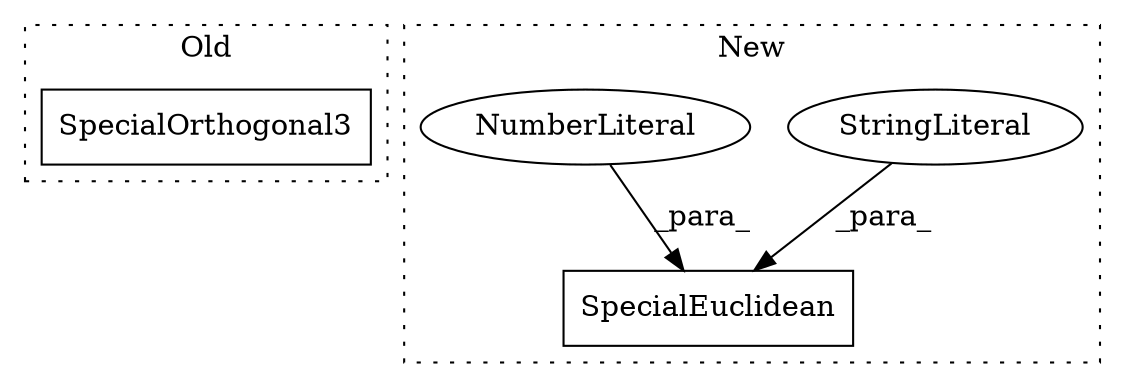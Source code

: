 digraph G {
subgraph cluster0 {
1 [label="SpecialOrthogonal3" a="32" s="298" l="20" shape="box"];
label = "Old";
style="dotted";
}
subgraph cluster1 {
2 [label="SpecialEuclidean" a="32" s="267,294" l="17,1" shape="box"];
3 [label="StringLiteral" a="45" s="286" l="8" shape="ellipse"];
4 [label="NumberLiteral" a="34" s="284" l="1" shape="ellipse"];
label = "New";
style="dotted";
}
3 -> 2 [label="_para_"];
4 -> 2 [label="_para_"];
}